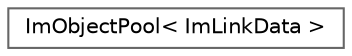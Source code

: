 digraph "Graphical Class Hierarchy"
{
 // LATEX_PDF_SIZE
  bgcolor="transparent";
  edge [fontname=Helvetica,fontsize=10,labelfontname=Helvetica,labelfontsize=10];
  node [fontname=Helvetica,fontsize=10,shape=box,height=0.2,width=0.4];
  rankdir="LR";
  Node0 [label="ImObjectPool\< ImLinkData \>",height=0.2,width=0.4,color="grey40", fillcolor="white", style="filled",URL="$struct_im_object_pool.html",tooltip=" "];
}
